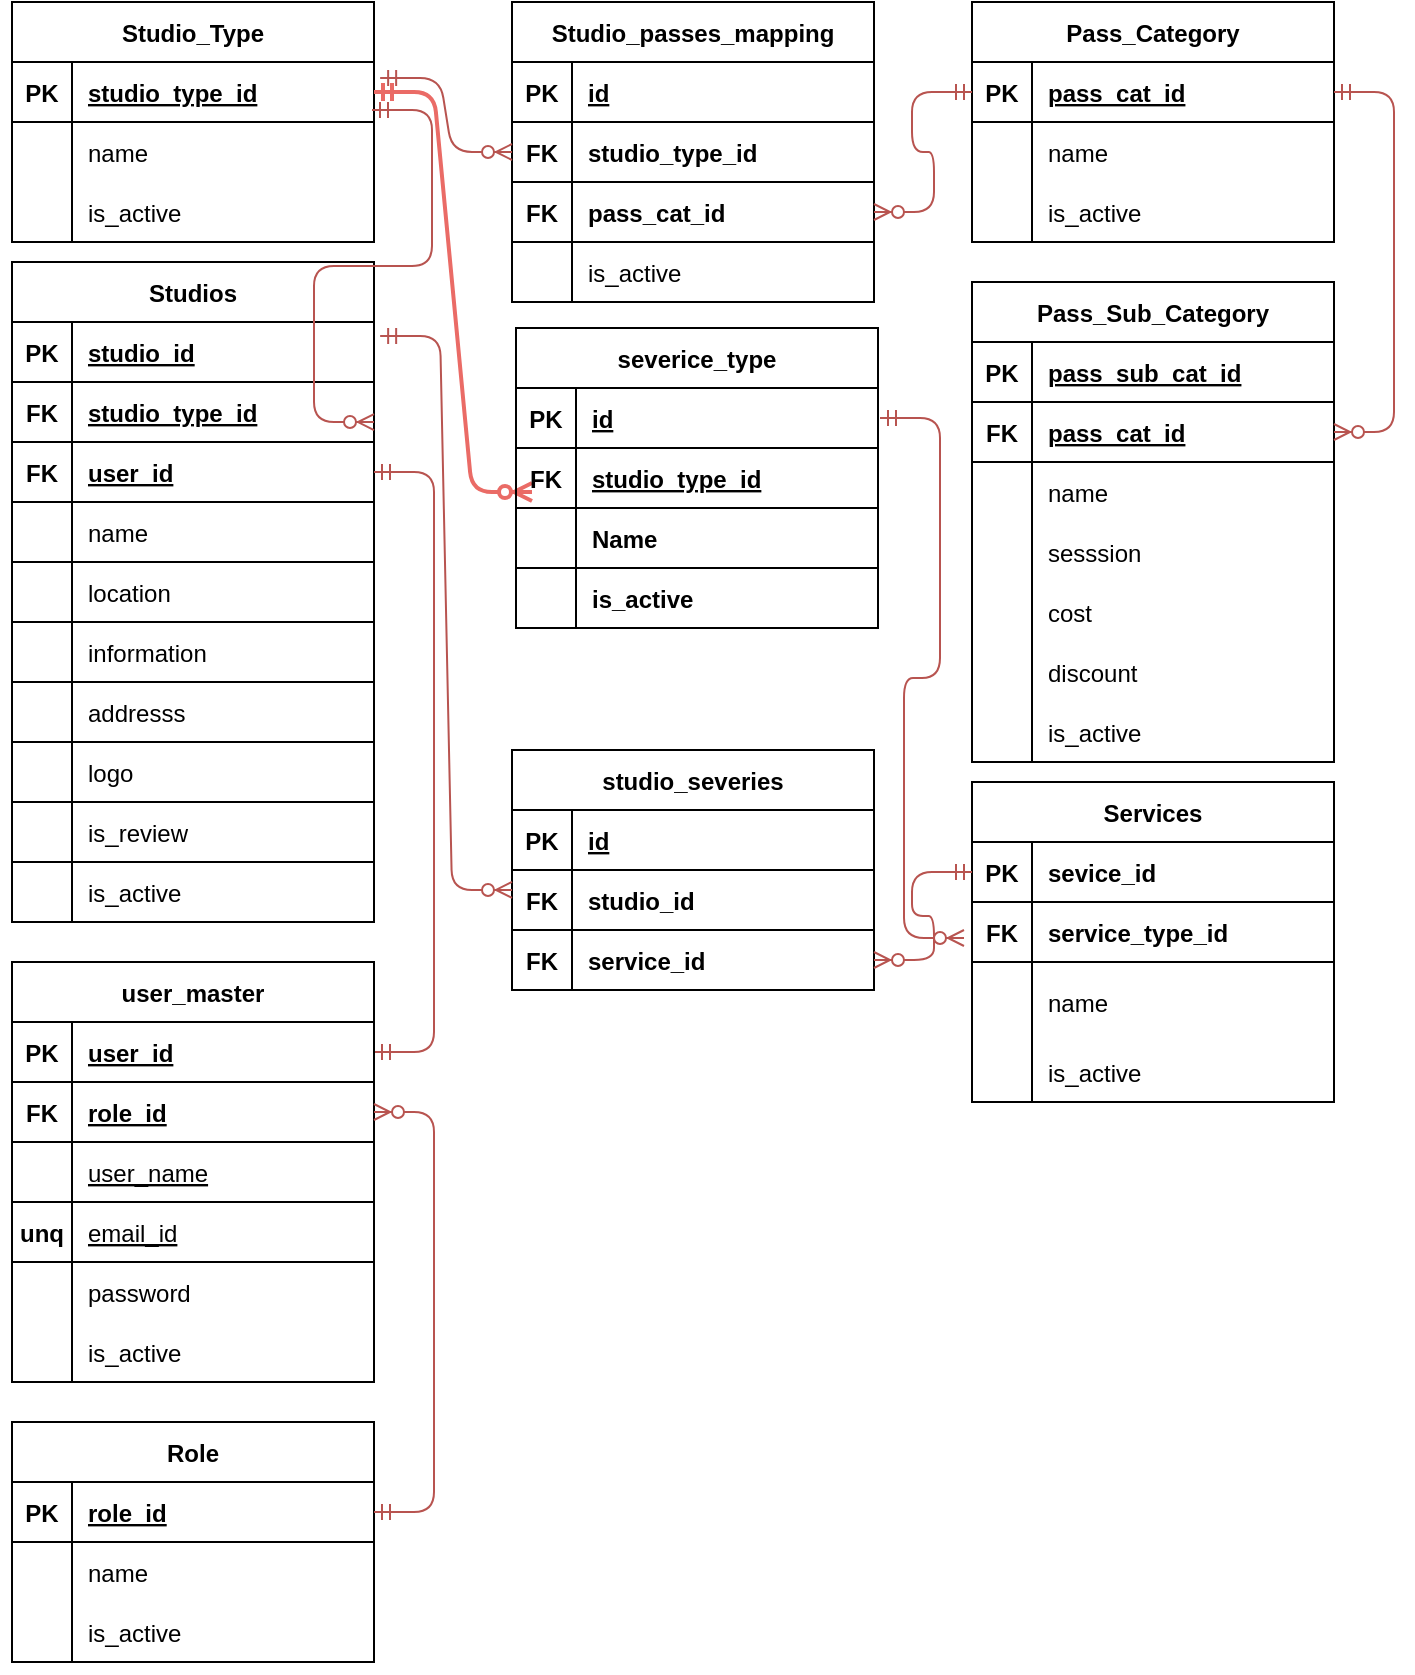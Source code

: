 <mxfile version="14.9.9" type="github">
  <diagram id="nL8ktgV9zuU1H_HYco0x" name="Page-1">
    <mxGraphModel dx="1718" dy="2650" grid="0" gridSize="10" guides="1" tooltips="1" connect="1" arrows="1" fold="1" page="1" pageScale="1" pageWidth="850" pageHeight="1100" math="0" shadow="0">
      <root>
        <mxCell id="0" />
        <mxCell id="1" parent="0" />
        <mxCell id="C_CdFiHfuuK_WF809C5B-1" value="Studio_Type" style="shape=table;startSize=30;container=1;collapsible=1;childLayout=tableLayout;fixedRows=1;rowLines=0;fontStyle=1;align=center;resizeLast=1;strokeWidth=1;" parent="1" vertex="1">
          <mxGeometry x="-250" y="-1703" width="181" height="120" as="geometry" />
        </mxCell>
        <mxCell id="C_CdFiHfuuK_WF809C5B-2" value="" style="shape=partialRectangle;collapsible=0;dropTarget=0;pointerEvents=0;fillColor=none;top=0;left=0;bottom=1;right=0;points=[[0,0.5],[1,0.5]];portConstraint=eastwest;" parent="C_CdFiHfuuK_WF809C5B-1" vertex="1">
          <mxGeometry y="30" width="181" height="30" as="geometry" />
        </mxCell>
        <mxCell id="C_CdFiHfuuK_WF809C5B-3" value="PK" style="shape=partialRectangle;connectable=0;fillColor=none;top=0;left=0;bottom=0;right=0;fontStyle=1;overflow=hidden;" parent="C_CdFiHfuuK_WF809C5B-2" vertex="1">
          <mxGeometry width="30" height="30" as="geometry" />
        </mxCell>
        <mxCell id="C_CdFiHfuuK_WF809C5B-4" value="studio_type_id" style="shape=partialRectangle;connectable=0;fillColor=none;top=0;left=0;bottom=0;right=0;align=left;spacingLeft=6;fontStyle=5;overflow=hidden;" parent="C_CdFiHfuuK_WF809C5B-2" vertex="1">
          <mxGeometry x="30" width="151" height="30" as="geometry" />
        </mxCell>
        <mxCell id="C_CdFiHfuuK_WF809C5B-5" value="" style="shape=partialRectangle;collapsible=0;dropTarget=0;pointerEvents=0;fillColor=none;top=0;left=0;bottom=0;right=0;points=[[0,0.5],[1,0.5]];portConstraint=eastwest;strokeWidth=10;" parent="C_CdFiHfuuK_WF809C5B-1" vertex="1">
          <mxGeometry y="60" width="181" height="30" as="geometry" />
        </mxCell>
        <mxCell id="C_CdFiHfuuK_WF809C5B-6" value="" style="shape=partialRectangle;connectable=0;fillColor=none;top=0;left=0;bottom=0;right=0;editable=1;overflow=hidden;" parent="C_CdFiHfuuK_WF809C5B-5" vertex="1">
          <mxGeometry width="30" height="30" as="geometry" />
        </mxCell>
        <mxCell id="C_CdFiHfuuK_WF809C5B-7" value="name" style="shape=partialRectangle;connectable=0;fillColor=none;top=0;left=0;bottom=0;right=0;align=left;spacingLeft=6;overflow=hidden;" parent="C_CdFiHfuuK_WF809C5B-5" vertex="1">
          <mxGeometry x="30" width="151" height="30" as="geometry" />
        </mxCell>
        <mxCell id="C_CdFiHfuuK_WF809C5B-8" value="" style="shape=partialRectangle;collapsible=0;dropTarget=0;pointerEvents=0;fillColor=none;top=0;left=0;bottom=0;right=0;points=[[0,0.5],[1,0.5]];portConstraint=eastwest;strokeWidth=11;" parent="C_CdFiHfuuK_WF809C5B-1" vertex="1">
          <mxGeometry y="90" width="181" height="30" as="geometry" />
        </mxCell>
        <mxCell id="C_CdFiHfuuK_WF809C5B-9" value="" style="shape=partialRectangle;connectable=0;fillColor=none;top=0;left=0;bottom=0;right=0;editable=1;overflow=hidden;" parent="C_CdFiHfuuK_WF809C5B-8" vertex="1">
          <mxGeometry width="30" height="30" as="geometry" />
        </mxCell>
        <mxCell id="C_CdFiHfuuK_WF809C5B-10" value="is_active" style="shape=partialRectangle;connectable=0;fillColor=none;top=0;left=0;bottom=0;right=0;align=left;spacingLeft=6;overflow=hidden;" parent="C_CdFiHfuuK_WF809C5B-8" vertex="1">
          <mxGeometry x="30" width="151" height="30" as="geometry" />
        </mxCell>
        <mxCell id="C_CdFiHfuuK_WF809C5B-20" value="Pass_Category" style="shape=table;startSize=30;container=1;collapsible=1;childLayout=tableLayout;fixedRows=1;rowLines=0;fontStyle=1;align=center;resizeLast=1;strokeWidth=1;" parent="1" vertex="1">
          <mxGeometry x="230" y="-1703" width="181" height="120" as="geometry" />
        </mxCell>
        <mxCell id="C_CdFiHfuuK_WF809C5B-21" value="" style="shape=partialRectangle;collapsible=0;dropTarget=0;pointerEvents=0;fillColor=none;top=0;left=0;bottom=1;right=0;points=[[0,0.5],[1,0.5]];portConstraint=eastwest;" parent="C_CdFiHfuuK_WF809C5B-20" vertex="1">
          <mxGeometry y="30" width="181" height="30" as="geometry" />
        </mxCell>
        <mxCell id="C_CdFiHfuuK_WF809C5B-22" value="PK" style="shape=partialRectangle;connectable=0;fillColor=none;top=0;left=0;bottom=0;right=0;fontStyle=1;overflow=hidden;" parent="C_CdFiHfuuK_WF809C5B-21" vertex="1">
          <mxGeometry width="30" height="30" as="geometry" />
        </mxCell>
        <mxCell id="C_CdFiHfuuK_WF809C5B-23" value="pass_cat_id" style="shape=partialRectangle;connectable=0;fillColor=none;top=0;left=0;bottom=0;right=0;align=left;spacingLeft=6;fontStyle=5;overflow=hidden;" parent="C_CdFiHfuuK_WF809C5B-21" vertex="1">
          <mxGeometry x="30" width="151" height="30" as="geometry" />
        </mxCell>
        <mxCell id="C_CdFiHfuuK_WF809C5B-24" value="" style="shape=partialRectangle;collapsible=0;dropTarget=0;pointerEvents=0;fillColor=none;top=0;left=0;bottom=0;right=0;points=[[0,0.5],[1,0.5]];portConstraint=eastwest;strokeWidth=10;" parent="C_CdFiHfuuK_WF809C5B-20" vertex="1">
          <mxGeometry y="60" width="181" height="30" as="geometry" />
        </mxCell>
        <mxCell id="C_CdFiHfuuK_WF809C5B-25" value="" style="shape=partialRectangle;connectable=0;fillColor=none;top=0;left=0;bottom=0;right=0;editable=1;overflow=hidden;" parent="C_CdFiHfuuK_WF809C5B-24" vertex="1">
          <mxGeometry width="30" height="30" as="geometry" />
        </mxCell>
        <mxCell id="C_CdFiHfuuK_WF809C5B-26" value="name" style="shape=partialRectangle;connectable=0;fillColor=none;top=0;left=0;bottom=0;right=0;align=left;spacingLeft=6;overflow=hidden;" parent="C_CdFiHfuuK_WF809C5B-24" vertex="1">
          <mxGeometry x="30" width="151" height="30" as="geometry" />
        </mxCell>
        <mxCell id="C_CdFiHfuuK_WF809C5B-27" value="" style="shape=partialRectangle;collapsible=0;dropTarget=0;pointerEvents=0;fillColor=none;top=0;left=0;bottom=0;right=0;points=[[0,0.5],[1,0.5]];portConstraint=eastwest;strokeWidth=11;" parent="C_CdFiHfuuK_WF809C5B-20" vertex="1">
          <mxGeometry y="90" width="181" height="30" as="geometry" />
        </mxCell>
        <mxCell id="C_CdFiHfuuK_WF809C5B-28" value="" style="shape=partialRectangle;connectable=0;fillColor=none;top=0;left=0;bottom=0;right=0;editable=1;overflow=hidden;" parent="C_CdFiHfuuK_WF809C5B-27" vertex="1">
          <mxGeometry width="30" height="30" as="geometry" />
        </mxCell>
        <mxCell id="C_CdFiHfuuK_WF809C5B-29" value="is_active" style="shape=partialRectangle;connectable=0;fillColor=none;top=0;left=0;bottom=0;right=0;align=left;spacingLeft=6;overflow=hidden;" parent="C_CdFiHfuuK_WF809C5B-27" vertex="1">
          <mxGeometry x="30" width="151" height="30" as="geometry" />
        </mxCell>
        <mxCell id="C_CdFiHfuuK_WF809C5B-30" value="Pass_Sub_Category" style="shape=table;startSize=30;container=1;collapsible=1;childLayout=tableLayout;fixedRows=1;rowLines=0;fontStyle=1;align=center;resizeLast=1;strokeWidth=1;" parent="1" vertex="1">
          <mxGeometry x="230" y="-1563" width="181" height="240" as="geometry" />
        </mxCell>
        <mxCell id="C_CdFiHfuuK_WF809C5B-31" value="" style="shape=partialRectangle;collapsible=0;dropTarget=0;pointerEvents=0;fillColor=none;top=0;left=0;bottom=1;right=0;points=[[0,0.5],[1,0.5]];portConstraint=eastwest;" parent="C_CdFiHfuuK_WF809C5B-30" vertex="1">
          <mxGeometry y="30" width="181" height="30" as="geometry" />
        </mxCell>
        <mxCell id="C_CdFiHfuuK_WF809C5B-32" value="PK" style="shape=partialRectangle;connectable=0;fillColor=none;top=0;left=0;bottom=0;right=0;fontStyle=1;overflow=hidden;" parent="C_CdFiHfuuK_WF809C5B-31" vertex="1">
          <mxGeometry width="30" height="30" as="geometry" />
        </mxCell>
        <mxCell id="C_CdFiHfuuK_WF809C5B-33" value="pass_sub_cat_id" style="shape=partialRectangle;connectable=0;fillColor=none;top=0;left=0;bottom=0;right=0;align=left;spacingLeft=6;fontStyle=5;overflow=hidden;" parent="C_CdFiHfuuK_WF809C5B-31" vertex="1">
          <mxGeometry x="30" width="151" height="30" as="geometry" />
        </mxCell>
        <mxCell id="C_CdFiHfuuK_WF809C5B-40" style="shape=partialRectangle;collapsible=0;dropTarget=0;pointerEvents=0;fillColor=none;top=0;left=0;bottom=1;right=0;points=[[0,0.5],[1,0.5]];portConstraint=eastwest;" parent="C_CdFiHfuuK_WF809C5B-30" vertex="1">
          <mxGeometry y="60" width="181" height="30" as="geometry" />
        </mxCell>
        <mxCell id="C_CdFiHfuuK_WF809C5B-41" value="FK" style="shape=partialRectangle;connectable=0;fillColor=none;top=0;left=0;bottom=0;right=0;fontStyle=1;overflow=hidden;" parent="C_CdFiHfuuK_WF809C5B-40" vertex="1">
          <mxGeometry width="30" height="30" as="geometry" />
        </mxCell>
        <mxCell id="C_CdFiHfuuK_WF809C5B-42" value="pass_cat_id" style="shape=partialRectangle;connectable=0;fillColor=none;top=0;left=0;bottom=0;right=0;align=left;spacingLeft=6;fontStyle=5;overflow=hidden;" parent="C_CdFiHfuuK_WF809C5B-40" vertex="1">
          <mxGeometry x="30" width="151" height="30" as="geometry" />
        </mxCell>
        <mxCell id="C_CdFiHfuuK_WF809C5B-34" value="" style="shape=partialRectangle;collapsible=0;dropTarget=0;pointerEvents=0;fillColor=none;top=0;left=0;bottom=0;right=0;points=[[0,0.5],[1,0.5]];portConstraint=eastwest;strokeWidth=10;" parent="C_CdFiHfuuK_WF809C5B-30" vertex="1">
          <mxGeometry y="90" width="181" height="30" as="geometry" />
        </mxCell>
        <mxCell id="C_CdFiHfuuK_WF809C5B-35" value="" style="shape=partialRectangle;connectable=0;fillColor=none;top=0;left=0;bottom=0;right=0;editable=1;overflow=hidden;" parent="C_CdFiHfuuK_WF809C5B-34" vertex="1">
          <mxGeometry width="30" height="30" as="geometry" />
        </mxCell>
        <mxCell id="C_CdFiHfuuK_WF809C5B-36" value="name" style="shape=partialRectangle;connectable=0;fillColor=none;top=0;left=0;bottom=0;right=0;align=left;spacingLeft=6;overflow=hidden;" parent="C_CdFiHfuuK_WF809C5B-34" vertex="1">
          <mxGeometry x="30" width="151" height="30" as="geometry" />
        </mxCell>
        <mxCell id="C_CdFiHfuuK_WF809C5B-46" style="shape=partialRectangle;collapsible=0;dropTarget=0;pointerEvents=0;fillColor=none;top=0;left=0;bottom=0;right=0;points=[[0,0.5],[1,0.5]];portConstraint=eastwest;strokeWidth=10;" parent="C_CdFiHfuuK_WF809C5B-30" vertex="1">
          <mxGeometry y="120" width="181" height="30" as="geometry" />
        </mxCell>
        <mxCell id="C_CdFiHfuuK_WF809C5B-47" style="shape=partialRectangle;connectable=0;fillColor=none;top=0;left=0;bottom=0;right=0;editable=1;overflow=hidden;" parent="C_CdFiHfuuK_WF809C5B-46" vertex="1">
          <mxGeometry width="30" height="30" as="geometry" />
        </mxCell>
        <mxCell id="C_CdFiHfuuK_WF809C5B-48" value="sesssion" style="shape=partialRectangle;connectable=0;fillColor=none;top=0;left=0;bottom=0;right=0;align=left;spacingLeft=6;overflow=hidden;" parent="C_CdFiHfuuK_WF809C5B-46" vertex="1">
          <mxGeometry x="30" width="151" height="30" as="geometry" />
        </mxCell>
        <mxCell id="C_CdFiHfuuK_WF809C5B-43" style="shape=partialRectangle;collapsible=0;dropTarget=0;pointerEvents=0;fillColor=none;top=0;left=0;bottom=0;right=0;points=[[0,0.5],[1,0.5]];portConstraint=eastwest;strokeWidth=10;" parent="C_CdFiHfuuK_WF809C5B-30" vertex="1">
          <mxGeometry y="150" width="181" height="30" as="geometry" />
        </mxCell>
        <mxCell id="C_CdFiHfuuK_WF809C5B-44" style="shape=partialRectangle;connectable=0;fillColor=none;top=0;left=0;bottom=0;right=0;editable=1;overflow=hidden;" parent="C_CdFiHfuuK_WF809C5B-43" vertex="1">
          <mxGeometry width="30" height="30" as="geometry" />
        </mxCell>
        <mxCell id="C_CdFiHfuuK_WF809C5B-45" value="cost" style="shape=partialRectangle;connectable=0;fillColor=none;top=0;left=0;bottom=0;right=0;align=left;spacingLeft=6;overflow=hidden;" parent="C_CdFiHfuuK_WF809C5B-43" vertex="1">
          <mxGeometry x="30" width="151" height="30" as="geometry" />
        </mxCell>
        <mxCell id="C_CdFiHfuuK_WF809C5B-49" style="shape=partialRectangle;collapsible=0;dropTarget=0;pointerEvents=0;fillColor=none;top=0;left=0;bottom=0;right=0;points=[[0,0.5],[1,0.5]];portConstraint=eastwest;strokeWidth=10;" parent="C_CdFiHfuuK_WF809C5B-30" vertex="1">
          <mxGeometry y="180" width="181" height="30" as="geometry" />
        </mxCell>
        <mxCell id="C_CdFiHfuuK_WF809C5B-50" style="shape=partialRectangle;connectable=0;fillColor=none;top=0;left=0;bottom=0;right=0;editable=1;overflow=hidden;" parent="C_CdFiHfuuK_WF809C5B-49" vertex="1">
          <mxGeometry width="30" height="30" as="geometry" />
        </mxCell>
        <mxCell id="C_CdFiHfuuK_WF809C5B-51" value="discount" style="shape=partialRectangle;connectable=0;fillColor=none;top=0;left=0;bottom=0;right=0;align=left;spacingLeft=6;overflow=hidden;" parent="C_CdFiHfuuK_WF809C5B-49" vertex="1">
          <mxGeometry x="30" width="151" height="30" as="geometry" />
        </mxCell>
        <mxCell id="C_CdFiHfuuK_WF809C5B-37" value="" style="shape=partialRectangle;collapsible=0;dropTarget=0;pointerEvents=0;fillColor=none;top=0;left=0;bottom=0;right=0;points=[[0,0.5],[1,0.5]];portConstraint=eastwest;strokeWidth=11;" parent="C_CdFiHfuuK_WF809C5B-30" vertex="1">
          <mxGeometry y="210" width="181" height="30" as="geometry" />
        </mxCell>
        <mxCell id="C_CdFiHfuuK_WF809C5B-38" value="" style="shape=partialRectangle;connectable=0;fillColor=none;top=0;left=0;bottom=0;right=0;editable=1;overflow=hidden;" parent="C_CdFiHfuuK_WF809C5B-37" vertex="1">
          <mxGeometry width="30" height="30" as="geometry" />
        </mxCell>
        <mxCell id="C_CdFiHfuuK_WF809C5B-39" value="is_active" style="shape=partialRectangle;connectable=0;fillColor=none;top=0;left=0;bottom=0;right=0;align=left;spacingLeft=6;overflow=hidden;" parent="C_CdFiHfuuK_WF809C5B-37" vertex="1">
          <mxGeometry x="30" width="151" height="30" as="geometry" />
        </mxCell>
        <mxCell id="C_CdFiHfuuK_WF809C5B-52" value="" style="edgeStyle=entityRelationEdgeStyle;fontSize=12;html=1;endArrow=ERzeroToMany;startArrow=ERmandOne;fillColor=#f8cecc;strokeColor=#b85450;exitX=1;exitY=0.5;exitDx=0;exitDy=0;entryX=1;entryY=0.5;entryDx=0;entryDy=0;" parent="1" source="C_CdFiHfuuK_WF809C5B-21" target="C_CdFiHfuuK_WF809C5B-40" edge="1">
          <mxGeometry width="100" height="100" relative="1" as="geometry">
            <mxPoint x="410" y="-488" as="sourcePoint" />
            <mxPoint x="690" y="-393" as="targetPoint" />
          </mxGeometry>
        </mxCell>
        <mxCell id="C_CdFiHfuuK_WF809C5B-57" value="Studios" style="shape=table;startSize=30;container=1;collapsible=1;childLayout=tableLayout;fixedRows=1;rowLines=0;fontStyle=1;align=center;resizeLast=1;strokeWidth=1;perimeterSpacing=0;" parent="1" vertex="1">
          <mxGeometry x="-250" y="-1573" width="181" height="330" as="geometry" />
        </mxCell>
        <mxCell id="C_CdFiHfuuK_WF809C5B-58" value="" style="shape=partialRectangle;collapsible=0;dropTarget=0;pointerEvents=0;fillColor=none;top=0;left=0;bottom=1;right=0;points=[[0,0.5],[1,0.5]];portConstraint=eastwest;" parent="C_CdFiHfuuK_WF809C5B-57" vertex="1">
          <mxGeometry y="30" width="181" height="30" as="geometry" />
        </mxCell>
        <mxCell id="C_CdFiHfuuK_WF809C5B-59" value="PK" style="shape=partialRectangle;connectable=0;fillColor=none;top=0;left=0;bottom=0;right=0;fontStyle=1;overflow=hidden;" parent="C_CdFiHfuuK_WF809C5B-58" vertex="1">
          <mxGeometry width="30" height="30" as="geometry" />
        </mxCell>
        <mxCell id="C_CdFiHfuuK_WF809C5B-60" value="studio_id" style="shape=partialRectangle;connectable=0;fillColor=none;top=0;left=0;bottom=0;right=0;align=left;spacingLeft=6;fontStyle=5;overflow=hidden;" parent="C_CdFiHfuuK_WF809C5B-58" vertex="1">
          <mxGeometry x="30" width="151" height="30" as="geometry" />
        </mxCell>
        <mxCell id="C_CdFiHfuuK_WF809C5B-73" style="shape=partialRectangle;collapsible=0;dropTarget=0;pointerEvents=0;fillColor=none;top=0;left=0;bottom=1;right=0;points=[[0,0.5],[1,0.5]];portConstraint=eastwest;" parent="C_CdFiHfuuK_WF809C5B-57" vertex="1">
          <mxGeometry y="60" width="181" height="30" as="geometry" />
        </mxCell>
        <mxCell id="C_CdFiHfuuK_WF809C5B-74" value="FK" style="shape=partialRectangle;connectable=0;fillColor=none;top=0;left=0;bottom=0;right=0;fontStyle=1;overflow=hidden;" parent="C_CdFiHfuuK_WF809C5B-73" vertex="1">
          <mxGeometry width="30" height="30" as="geometry" />
        </mxCell>
        <mxCell id="C_CdFiHfuuK_WF809C5B-75" value="studio_type_id" style="shape=partialRectangle;connectable=0;fillColor=none;top=0;left=0;bottom=0;right=0;align=left;spacingLeft=6;fontStyle=5;overflow=hidden;" parent="C_CdFiHfuuK_WF809C5B-73" vertex="1">
          <mxGeometry x="30" width="151" height="30" as="geometry" />
        </mxCell>
        <mxCell id="C_CdFiHfuuK_WF809C5B-70" style="shape=partialRectangle;collapsible=0;dropTarget=0;pointerEvents=0;fillColor=none;top=0;left=0;bottom=1;right=0;points=[[0,0.5],[1,0.5]];portConstraint=eastwest;" parent="C_CdFiHfuuK_WF809C5B-57" vertex="1">
          <mxGeometry y="90" width="181" height="30" as="geometry" />
        </mxCell>
        <mxCell id="C_CdFiHfuuK_WF809C5B-71" value="FK" style="shape=partialRectangle;connectable=0;fillColor=none;top=0;left=0;bottom=0;right=0;fontStyle=1;overflow=hidden;" parent="C_CdFiHfuuK_WF809C5B-70" vertex="1">
          <mxGeometry width="30" height="30" as="geometry" />
        </mxCell>
        <mxCell id="C_CdFiHfuuK_WF809C5B-72" value="user_id" style="shape=partialRectangle;connectable=0;fillColor=none;top=0;left=0;bottom=0;right=0;align=left;spacingLeft=6;fontStyle=5;overflow=hidden;" parent="C_CdFiHfuuK_WF809C5B-70" vertex="1">
          <mxGeometry x="30" width="151" height="30" as="geometry" />
        </mxCell>
        <mxCell id="u4YXkt8dIdVdWwFaIPzx-60" style="shape=partialRectangle;collapsible=0;dropTarget=0;pointerEvents=0;fillColor=none;top=0;left=0;bottom=1;right=0;points=[[0,0.5],[1,0.5]];portConstraint=eastwest;" parent="C_CdFiHfuuK_WF809C5B-57" vertex="1">
          <mxGeometry y="120" width="181" height="30" as="geometry" />
        </mxCell>
        <mxCell id="u4YXkt8dIdVdWwFaIPzx-61" style="shape=partialRectangle;connectable=0;fillColor=none;top=0;left=0;bottom=0;right=0;fontStyle=1;overflow=hidden;" parent="u4YXkt8dIdVdWwFaIPzx-60" vertex="1">
          <mxGeometry width="30" height="30" as="geometry" />
        </mxCell>
        <mxCell id="u4YXkt8dIdVdWwFaIPzx-62" value="name" style="shape=partialRectangle;connectable=0;fillColor=none;top=0;left=0;bottom=0;right=0;align=left;spacingLeft=6;fontStyle=0;overflow=hidden;" parent="u4YXkt8dIdVdWwFaIPzx-60" vertex="1">
          <mxGeometry x="30" width="151" height="30" as="geometry" />
        </mxCell>
        <mxCell id="u4YXkt8dIdVdWwFaIPzx-63" style="shape=partialRectangle;collapsible=0;dropTarget=0;pointerEvents=0;fillColor=none;top=0;left=0;bottom=1;right=0;points=[[0,0.5],[1,0.5]];portConstraint=eastwest;" parent="C_CdFiHfuuK_WF809C5B-57" vertex="1">
          <mxGeometry y="150" width="181" height="30" as="geometry" />
        </mxCell>
        <mxCell id="u4YXkt8dIdVdWwFaIPzx-64" style="shape=partialRectangle;connectable=0;fillColor=none;top=0;left=0;bottom=0;right=0;fontStyle=1;overflow=hidden;" parent="u4YXkt8dIdVdWwFaIPzx-63" vertex="1">
          <mxGeometry width="30" height="30" as="geometry" />
        </mxCell>
        <mxCell id="u4YXkt8dIdVdWwFaIPzx-65" value="location" style="shape=partialRectangle;connectable=0;fillColor=none;top=0;left=0;bottom=0;right=0;align=left;spacingLeft=6;fontStyle=0;overflow=hidden;" parent="u4YXkt8dIdVdWwFaIPzx-63" vertex="1">
          <mxGeometry x="30" width="151" height="30" as="geometry" />
        </mxCell>
        <mxCell id="C_CdFiHfuuK_WF809C5B-67" style="shape=partialRectangle;collapsible=0;dropTarget=0;pointerEvents=0;fillColor=none;top=0;left=0;bottom=1;right=0;points=[[0,0.5],[1,0.5]];portConstraint=eastwest;" parent="C_CdFiHfuuK_WF809C5B-57" vertex="1">
          <mxGeometry y="180" width="181" height="30" as="geometry" />
        </mxCell>
        <mxCell id="C_CdFiHfuuK_WF809C5B-68" style="shape=partialRectangle;connectable=0;fillColor=none;top=0;left=0;bottom=0;right=0;fontStyle=1;overflow=hidden;" parent="C_CdFiHfuuK_WF809C5B-67" vertex="1">
          <mxGeometry width="30" height="30" as="geometry" />
        </mxCell>
        <mxCell id="C_CdFiHfuuK_WF809C5B-69" value="information" style="shape=partialRectangle;connectable=0;fillColor=none;top=0;left=0;bottom=0;right=0;align=left;spacingLeft=6;fontStyle=0;overflow=hidden;strokeWidth=1;" parent="C_CdFiHfuuK_WF809C5B-67" vertex="1">
          <mxGeometry x="30" width="151" height="30" as="geometry" />
        </mxCell>
        <mxCell id="u4YXkt8dIdVdWwFaIPzx-72" style="shape=partialRectangle;collapsible=0;dropTarget=0;pointerEvents=0;fillColor=none;top=0;left=0;bottom=1;right=0;points=[[0,0.5],[1,0.5]];portConstraint=eastwest;" parent="C_CdFiHfuuK_WF809C5B-57" vertex="1">
          <mxGeometry y="210" width="181" height="30" as="geometry" />
        </mxCell>
        <mxCell id="u4YXkt8dIdVdWwFaIPzx-73" style="shape=partialRectangle;connectable=0;fillColor=none;top=0;left=0;bottom=0;right=0;fontStyle=1;overflow=hidden;" parent="u4YXkt8dIdVdWwFaIPzx-72" vertex="1">
          <mxGeometry width="30" height="30" as="geometry" />
        </mxCell>
        <mxCell id="u4YXkt8dIdVdWwFaIPzx-74" value="addresss" style="shape=partialRectangle;connectable=0;fillColor=none;top=0;left=0;bottom=0;right=0;align=left;spacingLeft=6;fontStyle=0;overflow=hidden;strokeWidth=1;" parent="u4YXkt8dIdVdWwFaIPzx-72" vertex="1">
          <mxGeometry x="30" width="151" height="30" as="geometry" />
        </mxCell>
        <mxCell id="u4YXkt8dIdVdWwFaIPzx-69" style="shape=partialRectangle;collapsible=0;dropTarget=0;pointerEvents=0;fillColor=none;top=0;left=0;bottom=1;right=0;points=[[0,0.5],[1,0.5]];portConstraint=eastwest;" parent="C_CdFiHfuuK_WF809C5B-57" vertex="1">
          <mxGeometry y="240" width="181" height="30" as="geometry" />
        </mxCell>
        <mxCell id="u4YXkt8dIdVdWwFaIPzx-70" style="shape=partialRectangle;connectable=0;fillColor=none;top=0;left=0;bottom=0;right=0;fontStyle=1;overflow=hidden;" parent="u4YXkt8dIdVdWwFaIPzx-69" vertex="1">
          <mxGeometry width="30" height="30" as="geometry" />
        </mxCell>
        <mxCell id="u4YXkt8dIdVdWwFaIPzx-71" value="logo" style="shape=partialRectangle;connectable=0;fillColor=none;top=0;left=0;bottom=0;right=0;align=left;spacingLeft=6;fontStyle=0;overflow=hidden;strokeWidth=1;" parent="u4YXkt8dIdVdWwFaIPzx-69" vertex="1">
          <mxGeometry x="30" width="151" height="30" as="geometry" />
        </mxCell>
        <mxCell id="u4YXkt8dIdVdWwFaIPzx-66" style="shape=partialRectangle;collapsible=0;dropTarget=0;pointerEvents=0;fillColor=none;top=0;left=0;bottom=1;right=0;points=[[0,0.5],[1,0.5]];portConstraint=eastwest;" parent="C_CdFiHfuuK_WF809C5B-57" vertex="1">
          <mxGeometry y="270" width="181" height="30" as="geometry" />
        </mxCell>
        <mxCell id="u4YXkt8dIdVdWwFaIPzx-67" style="shape=partialRectangle;connectable=0;fillColor=none;top=0;left=0;bottom=0;right=0;fontStyle=1;overflow=hidden;" parent="u4YXkt8dIdVdWwFaIPzx-66" vertex="1">
          <mxGeometry width="30" height="30" as="geometry" />
        </mxCell>
        <mxCell id="u4YXkt8dIdVdWwFaIPzx-68" value="is_review" style="shape=partialRectangle;connectable=0;fillColor=none;top=0;left=0;bottom=0;right=0;align=left;spacingLeft=6;fontStyle=0;overflow=hidden;strokeWidth=1;" parent="u4YXkt8dIdVdWwFaIPzx-66" vertex="1">
          <mxGeometry x="30" width="151" height="30" as="geometry" />
        </mxCell>
        <mxCell id="C_CdFiHfuuK_WF809C5B-64" value="" style="shape=partialRectangle;collapsible=0;dropTarget=0;pointerEvents=0;fillColor=none;top=0;left=0;bottom=0;right=0;points=[[0,0.5],[1,0.5]];portConstraint=eastwest;strokeWidth=11;" parent="C_CdFiHfuuK_WF809C5B-57" vertex="1">
          <mxGeometry y="300" width="181" height="30" as="geometry" />
        </mxCell>
        <mxCell id="C_CdFiHfuuK_WF809C5B-65" value="" style="shape=partialRectangle;connectable=0;fillColor=none;top=0;left=0;bottom=0;right=0;editable=1;overflow=hidden;" parent="C_CdFiHfuuK_WF809C5B-64" vertex="1">
          <mxGeometry width="30" height="30" as="geometry" />
        </mxCell>
        <mxCell id="C_CdFiHfuuK_WF809C5B-66" value="is_active" style="shape=partialRectangle;connectable=0;fillColor=none;top=0;left=0;bottom=0;right=0;align=left;spacingLeft=6;overflow=hidden;" parent="C_CdFiHfuuK_WF809C5B-64" vertex="1">
          <mxGeometry x="30" width="151" height="30" as="geometry" />
        </mxCell>
        <mxCell id="C_CdFiHfuuK_WF809C5B-76" value="" style="edgeStyle=entityRelationEdgeStyle;fontSize=12;html=1;endArrow=ERzeroToMany;startArrow=ERmandOne;fillColor=#f8cecc;strokeColor=#b85450;entryX=1;entryY=0.667;entryDx=0;entryDy=0;entryPerimeter=0;" parent="1" target="C_CdFiHfuuK_WF809C5B-73" edge="1">
          <mxGeometry width="100" height="100" relative="1" as="geometry">
            <mxPoint x="-70" y="-1649" as="sourcePoint" />
            <mxPoint x="190" y="-343" as="targetPoint" />
          </mxGeometry>
        </mxCell>
        <mxCell id="u4YXkt8dIdVdWwFaIPzx-28" value="" style="edgeStyle=entityRelationEdgeStyle;fontSize=12;html=1;endArrow=ERmandOne;startArrow=ERmandOne;exitX=1;exitY=0.5;exitDx=0;exitDy=0;exitPerimeter=0;fillColor=#f8cecc;strokeColor=#b85450;" parent="1" source="u4YXkt8dIdVdWwFaIPzx-30" target="C_CdFiHfuuK_WF809C5B-70" edge="1">
          <mxGeometry width="100" height="100" relative="1" as="geometry">
            <mxPoint x="-70" y="-1278" as="sourcePoint" />
            <mxPoint x="-30" y="-1473" as="targetPoint" />
          </mxGeometry>
        </mxCell>
        <mxCell id="u4YXkt8dIdVdWwFaIPzx-29" value="user_master" style="shape=table;startSize=30;container=1;collapsible=1;childLayout=tableLayout;fixedRows=1;rowLines=0;fontStyle=1;align=center;resizeLast=1;strokeWidth=1;perimeterSpacing=0;" parent="1" vertex="1">
          <mxGeometry x="-250" y="-1223" width="181" height="210" as="geometry" />
        </mxCell>
        <mxCell id="u4YXkt8dIdVdWwFaIPzx-30" value="" style="shape=partialRectangle;collapsible=0;dropTarget=0;pointerEvents=0;fillColor=none;top=0;left=0;bottom=1;right=0;points=[[0,0.5],[1,0.5]];portConstraint=eastwest;" parent="u4YXkt8dIdVdWwFaIPzx-29" vertex="1">
          <mxGeometry y="30" width="181" height="30" as="geometry" />
        </mxCell>
        <mxCell id="u4YXkt8dIdVdWwFaIPzx-31" value="PK" style="shape=partialRectangle;connectable=0;fillColor=none;top=0;left=0;bottom=0;right=0;fontStyle=1;overflow=hidden;" parent="u4YXkt8dIdVdWwFaIPzx-30" vertex="1">
          <mxGeometry width="30" height="30" as="geometry" />
        </mxCell>
        <mxCell id="u4YXkt8dIdVdWwFaIPzx-32" value="user_id" style="shape=partialRectangle;connectable=0;fillColor=none;top=0;left=0;bottom=0;right=0;align=left;spacingLeft=6;fontStyle=5;overflow=hidden;" parent="u4YXkt8dIdVdWwFaIPzx-30" vertex="1">
          <mxGeometry x="30" width="151" height="30" as="geometry" />
        </mxCell>
        <mxCell id="u4YXkt8dIdVdWwFaIPzx-33" style="shape=partialRectangle;collapsible=0;dropTarget=0;pointerEvents=0;fillColor=none;top=0;left=0;bottom=1;right=0;points=[[0,0.5],[1,0.5]];portConstraint=eastwest;" parent="u4YXkt8dIdVdWwFaIPzx-29" vertex="1">
          <mxGeometry y="60" width="181" height="30" as="geometry" />
        </mxCell>
        <mxCell id="u4YXkt8dIdVdWwFaIPzx-34" value="FK" style="shape=partialRectangle;connectable=0;fillColor=none;top=0;left=0;bottom=0;right=0;fontStyle=1;overflow=hidden;" parent="u4YXkt8dIdVdWwFaIPzx-33" vertex="1">
          <mxGeometry width="30" height="30" as="geometry" />
        </mxCell>
        <mxCell id="u4YXkt8dIdVdWwFaIPzx-35" value="role_id" style="shape=partialRectangle;connectable=0;fillColor=none;top=0;left=0;bottom=0;right=0;align=left;spacingLeft=6;fontStyle=5;overflow=hidden;" parent="u4YXkt8dIdVdWwFaIPzx-33" vertex="1">
          <mxGeometry x="30" width="151" height="30" as="geometry" />
        </mxCell>
        <mxCell id="u4YXkt8dIdVdWwFaIPzx-36" style="shape=partialRectangle;collapsible=0;dropTarget=0;pointerEvents=0;fillColor=none;top=0;left=0;bottom=1;right=0;points=[[0,0.5],[1,0.5]];portConstraint=eastwest;" parent="u4YXkt8dIdVdWwFaIPzx-29" vertex="1">
          <mxGeometry y="90" width="181" height="30" as="geometry" />
        </mxCell>
        <mxCell id="u4YXkt8dIdVdWwFaIPzx-37" value="" style="shape=partialRectangle;connectable=0;fillColor=none;top=0;left=0;bottom=0;right=0;fontStyle=1;overflow=hidden;" parent="u4YXkt8dIdVdWwFaIPzx-36" vertex="1">
          <mxGeometry width="30" height="30" as="geometry" />
        </mxCell>
        <mxCell id="u4YXkt8dIdVdWwFaIPzx-38" value="user_name" style="shape=partialRectangle;connectable=0;fillColor=none;top=0;left=0;bottom=0;right=0;align=left;spacingLeft=6;fontStyle=4;overflow=hidden;" parent="u4YXkt8dIdVdWwFaIPzx-36" vertex="1">
          <mxGeometry x="30" width="151" height="30" as="geometry" />
        </mxCell>
        <mxCell id="u4YXkt8dIdVdWwFaIPzx-39" style="shape=partialRectangle;collapsible=0;dropTarget=0;pointerEvents=0;fillColor=none;top=0;left=0;bottom=1;right=0;points=[[0,0.5],[1,0.5]];portConstraint=eastwest;" parent="u4YXkt8dIdVdWwFaIPzx-29" vertex="1">
          <mxGeometry y="120" width="181" height="30" as="geometry" />
        </mxCell>
        <mxCell id="u4YXkt8dIdVdWwFaIPzx-40" value="unq" style="shape=partialRectangle;connectable=0;fillColor=none;top=0;left=0;bottom=0;right=0;fontStyle=1;overflow=hidden;" parent="u4YXkt8dIdVdWwFaIPzx-39" vertex="1">
          <mxGeometry width="30" height="30" as="geometry" />
        </mxCell>
        <mxCell id="u4YXkt8dIdVdWwFaIPzx-41" value="email_id" style="shape=partialRectangle;connectable=0;fillColor=none;top=0;left=0;bottom=0;right=0;align=left;spacingLeft=6;fontStyle=4;overflow=hidden;strokeWidth=1;" parent="u4YXkt8dIdVdWwFaIPzx-39" vertex="1">
          <mxGeometry x="30" width="151" height="30" as="geometry" />
        </mxCell>
        <mxCell id="u4YXkt8dIdVdWwFaIPzx-42" value="" style="shape=partialRectangle;collapsible=0;dropTarget=0;pointerEvents=0;fillColor=none;top=0;left=0;bottom=0;right=0;points=[[0,0.5],[1,0.5]];portConstraint=eastwest;strokeWidth=10;" parent="u4YXkt8dIdVdWwFaIPzx-29" vertex="1">
          <mxGeometry y="150" width="181" height="30" as="geometry" />
        </mxCell>
        <mxCell id="u4YXkt8dIdVdWwFaIPzx-43" value="" style="shape=partialRectangle;connectable=0;fillColor=none;top=0;left=0;bottom=0;right=0;editable=1;overflow=hidden;" parent="u4YXkt8dIdVdWwFaIPzx-42" vertex="1">
          <mxGeometry width="30" height="30" as="geometry" />
        </mxCell>
        <mxCell id="u4YXkt8dIdVdWwFaIPzx-44" value="password" style="shape=partialRectangle;connectable=0;fillColor=none;top=0;left=0;bottom=0;right=0;align=left;spacingLeft=6;overflow=hidden;" parent="u4YXkt8dIdVdWwFaIPzx-42" vertex="1">
          <mxGeometry x="30" width="151" height="30" as="geometry" />
        </mxCell>
        <mxCell id="u4YXkt8dIdVdWwFaIPzx-45" value="" style="shape=partialRectangle;collapsible=0;dropTarget=0;pointerEvents=0;fillColor=none;top=0;left=0;bottom=0;right=0;points=[[0,0.5],[1,0.5]];portConstraint=eastwest;strokeWidth=11;" parent="u4YXkt8dIdVdWwFaIPzx-29" vertex="1">
          <mxGeometry y="180" width="181" height="30" as="geometry" />
        </mxCell>
        <mxCell id="u4YXkt8dIdVdWwFaIPzx-46" value="" style="shape=partialRectangle;connectable=0;fillColor=none;top=0;left=0;bottom=0;right=0;editable=1;overflow=hidden;" parent="u4YXkt8dIdVdWwFaIPzx-45" vertex="1">
          <mxGeometry width="30" height="30" as="geometry" />
        </mxCell>
        <mxCell id="u4YXkt8dIdVdWwFaIPzx-47" value="is_active" style="shape=partialRectangle;connectable=0;fillColor=none;top=0;left=0;bottom=0;right=0;align=left;spacingLeft=6;overflow=hidden;" parent="u4YXkt8dIdVdWwFaIPzx-45" vertex="1">
          <mxGeometry x="30" width="151" height="30" as="geometry" />
        </mxCell>
        <mxCell id="u4YXkt8dIdVdWwFaIPzx-75" value="Role" style="shape=table;startSize=30;container=1;collapsible=1;childLayout=tableLayout;fixedRows=1;rowLines=0;fontStyle=1;align=center;resizeLast=1;strokeWidth=1;" parent="1" vertex="1">
          <mxGeometry x="-250" y="-993" width="181" height="120" as="geometry" />
        </mxCell>
        <mxCell id="u4YXkt8dIdVdWwFaIPzx-76" value="" style="shape=partialRectangle;collapsible=0;dropTarget=0;pointerEvents=0;fillColor=none;top=0;left=0;bottom=1;right=0;points=[[0,0.5],[1,0.5]];portConstraint=eastwest;" parent="u4YXkt8dIdVdWwFaIPzx-75" vertex="1">
          <mxGeometry y="30" width="181" height="30" as="geometry" />
        </mxCell>
        <mxCell id="u4YXkt8dIdVdWwFaIPzx-77" value="PK" style="shape=partialRectangle;connectable=0;fillColor=none;top=0;left=0;bottom=0;right=0;fontStyle=1;overflow=hidden;" parent="u4YXkt8dIdVdWwFaIPzx-76" vertex="1">
          <mxGeometry width="30" height="30" as="geometry" />
        </mxCell>
        <mxCell id="u4YXkt8dIdVdWwFaIPzx-78" value="role_id" style="shape=partialRectangle;connectable=0;fillColor=none;top=0;left=0;bottom=0;right=0;align=left;spacingLeft=6;fontStyle=5;overflow=hidden;" parent="u4YXkt8dIdVdWwFaIPzx-76" vertex="1">
          <mxGeometry x="30" width="151" height="30" as="geometry" />
        </mxCell>
        <mxCell id="u4YXkt8dIdVdWwFaIPzx-79" value="" style="shape=partialRectangle;collapsible=0;dropTarget=0;pointerEvents=0;fillColor=none;top=0;left=0;bottom=0;right=0;points=[[0,0.5],[1,0.5]];portConstraint=eastwest;strokeWidth=10;" parent="u4YXkt8dIdVdWwFaIPzx-75" vertex="1">
          <mxGeometry y="60" width="181" height="30" as="geometry" />
        </mxCell>
        <mxCell id="u4YXkt8dIdVdWwFaIPzx-80" value="" style="shape=partialRectangle;connectable=0;fillColor=none;top=0;left=0;bottom=0;right=0;editable=1;overflow=hidden;" parent="u4YXkt8dIdVdWwFaIPzx-79" vertex="1">
          <mxGeometry width="30" height="30" as="geometry" />
        </mxCell>
        <mxCell id="u4YXkt8dIdVdWwFaIPzx-81" value="name" style="shape=partialRectangle;connectable=0;fillColor=none;top=0;left=0;bottom=0;right=0;align=left;spacingLeft=6;overflow=hidden;" parent="u4YXkt8dIdVdWwFaIPzx-79" vertex="1">
          <mxGeometry x="30" width="151" height="30" as="geometry" />
        </mxCell>
        <mxCell id="u4YXkt8dIdVdWwFaIPzx-82" value="" style="shape=partialRectangle;collapsible=0;dropTarget=0;pointerEvents=0;fillColor=none;top=0;left=0;bottom=0;right=0;points=[[0,0.5],[1,0.5]];portConstraint=eastwest;strokeWidth=11;" parent="u4YXkt8dIdVdWwFaIPzx-75" vertex="1">
          <mxGeometry y="90" width="181" height="30" as="geometry" />
        </mxCell>
        <mxCell id="u4YXkt8dIdVdWwFaIPzx-83" value="" style="shape=partialRectangle;connectable=0;fillColor=none;top=0;left=0;bottom=0;right=0;editable=1;overflow=hidden;" parent="u4YXkt8dIdVdWwFaIPzx-82" vertex="1">
          <mxGeometry width="30" height="30" as="geometry" />
        </mxCell>
        <mxCell id="u4YXkt8dIdVdWwFaIPzx-84" value="is_active" style="shape=partialRectangle;connectable=0;fillColor=none;top=0;left=0;bottom=0;right=0;align=left;spacingLeft=6;overflow=hidden;" parent="u4YXkt8dIdVdWwFaIPzx-82" vertex="1">
          <mxGeometry x="30" width="151" height="30" as="geometry" />
        </mxCell>
        <mxCell id="u4YXkt8dIdVdWwFaIPzx-86" value="" style="edgeStyle=entityRelationEdgeStyle;fontSize=12;html=1;endArrow=ERzeroToMany;startArrow=ERmandOne;fillColor=#f8cecc;strokeColor=#b85450;exitX=1;exitY=0.5;exitDx=0;exitDy=0;entryX=1;entryY=0.5;entryDx=0;entryDy=0;" parent="1" source="u4YXkt8dIdVdWwFaIPzx-76" target="u4YXkt8dIdVdWwFaIPzx-33" edge="1">
          <mxGeometry width="100" height="100" relative="1" as="geometry">
            <mxPoint x="-30" y="-943" as="sourcePoint" />
            <mxPoint x="-30" y="-1033" as="targetPoint" />
          </mxGeometry>
        </mxCell>
        <mxCell id="u4YXkt8dIdVdWwFaIPzx-87" value="studio_severies" style="shape=table;startSize=30;container=1;collapsible=1;childLayout=tableLayout;fixedRows=1;rowLines=0;fontStyle=1;align=center;resizeLast=1;strokeWidth=1;" parent="1" vertex="1">
          <mxGeometry y="-1329" width="181" height="120" as="geometry" />
        </mxCell>
        <mxCell id="u4YXkt8dIdVdWwFaIPzx-88" value="" style="shape=partialRectangle;collapsible=0;dropTarget=0;pointerEvents=0;fillColor=none;top=0;left=0;bottom=1;right=0;points=[[0,0.5],[1,0.5]];portConstraint=eastwest;" parent="u4YXkt8dIdVdWwFaIPzx-87" vertex="1">
          <mxGeometry y="30" width="181" height="30" as="geometry" />
        </mxCell>
        <mxCell id="u4YXkt8dIdVdWwFaIPzx-89" value="PK" style="shape=partialRectangle;connectable=0;fillColor=none;top=0;left=0;bottom=0;right=0;fontStyle=1;overflow=hidden;" parent="u4YXkt8dIdVdWwFaIPzx-88" vertex="1">
          <mxGeometry width="30" height="30" as="geometry" />
        </mxCell>
        <mxCell id="u4YXkt8dIdVdWwFaIPzx-90" value="id" style="shape=partialRectangle;connectable=0;fillColor=none;top=0;left=0;bottom=0;right=0;align=left;spacingLeft=6;fontStyle=5;overflow=hidden;" parent="u4YXkt8dIdVdWwFaIPzx-88" vertex="1">
          <mxGeometry x="30" width="151" height="30" as="geometry" />
        </mxCell>
        <mxCell id="u4YXkt8dIdVdWwFaIPzx-125" style="shape=partialRectangle;collapsible=0;dropTarget=0;pointerEvents=0;fillColor=none;top=0;left=0;bottom=1;right=0;points=[[0,0.5],[1,0.5]];portConstraint=eastwest;" parent="u4YXkt8dIdVdWwFaIPzx-87" vertex="1">
          <mxGeometry y="60" width="181" height="30" as="geometry" />
        </mxCell>
        <mxCell id="u4YXkt8dIdVdWwFaIPzx-126" value="FK" style="shape=partialRectangle;connectable=0;fillColor=none;top=0;left=0;bottom=0;right=0;fontStyle=1;overflow=hidden;" parent="u4YXkt8dIdVdWwFaIPzx-125" vertex="1">
          <mxGeometry width="30" height="30" as="geometry" />
        </mxCell>
        <mxCell id="u4YXkt8dIdVdWwFaIPzx-127" value="studio_id" style="shape=partialRectangle;connectable=0;fillColor=none;top=0;left=0;bottom=0;right=0;align=left;spacingLeft=6;fontStyle=1;overflow=hidden;" parent="u4YXkt8dIdVdWwFaIPzx-125" vertex="1">
          <mxGeometry x="30" width="151" height="30" as="geometry" />
        </mxCell>
        <mxCell id="u4YXkt8dIdVdWwFaIPzx-91" style="shape=partialRectangle;collapsible=0;dropTarget=0;pointerEvents=0;fillColor=none;top=0;left=0;bottom=1;right=0;points=[[0,0.5],[1,0.5]];portConstraint=eastwest;" parent="u4YXkt8dIdVdWwFaIPzx-87" vertex="1">
          <mxGeometry y="90" width="181" height="30" as="geometry" />
        </mxCell>
        <mxCell id="u4YXkt8dIdVdWwFaIPzx-92" value="FK" style="shape=partialRectangle;connectable=0;fillColor=none;top=0;left=0;bottom=0;right=0;fontStyle=1;overflow=hidden;" parent="u4YXkt8dIdVdWwFaIPzx-91" vertex="1">
          <mxGeometry width="30" height="30" as="geometry" />
        </mxCell>
        <mxCell id="u4YXkt8dIdVdWwFaIPzx-93" value="service_id" style="shape=partialRectangle;connectable=0;fillColor=none;top=0;left=0;bottom=0;right=0;align=left;spacingLeft=6;fontStyle=1;overflow=hidden;" parent="u4YXkt8dIdVdWwFaIPzx-91" vertex="1">
          <mxGeometry x="30" width="151" height="30" as="geometry" />
        </mxCell>
        <mxCell id="u4YXkt8dIdVdWwFaIPzx-109" value="Studio_passes_mapping" style="shape=table;startSize=30;container=1;collapsible=1;childLayout=tableLayout;fixedRows=1;rowLines=0;fontStyle=1;align=center;resizeLast=1;strokeWidth=1;" parent="1" vertex="1">
          <mxGeometry y="-1703" width="181" height="150" as="geometry" />
        </mxCell>
        <mxCell id="u4YXkt8dIdVdWwFaIPzx-110" value="" style="shape=partialRectangle;collapsible=0;dropTarget=0;pointerEvents=0;fillColor=none;top=0;left=0;bottom=1;right=0;points=[[0,0.5],[1,0.5]];portConstraint=eastwest;" parent="u4YXkt8dIdVdWwFaIPzx-109" vertex="1">
          <mxGeometry y="30" width="181" height="30" as="geometry" />
        </mxCell>
        <mxCell id="u4YXkt8dIdVdWwFaIPzx-111" value="PK" style="shape=partialRectangle;connectable=0;fillColor=none;top=0;left=0;bottom=0;right=0;fontStyle=1;overflow=hidden;" parent="u4YXkt8dIdVdWwFaIPzx-110" vertex="1">
          <mxGeometry width="30" height="30" as="geometry" />
        </mxCell>
        <mxCell id="u4YXkt8dIdVdWwFaIPzx-112" value="id" style="shape=partialRectangle;connectable=0;fillColor=none;top=0;left=0;bottom=0;right=0;align=left;spacingLeft=6;fontStyle=5;overflow=hidden;" parent="u4YXkt8dIdVdWwFaIPzx-110" vertex="1">
          <mxGeometry x="30" width="151" height="30" as="geometry" />
        </mxCell>
        <mxCell id="u4YXkt8dIdVdWwFaIPzx-113" value="" style="shape=partialRectangle;collapsible=0;dropTarget=0;pointerEvents=0;fillColor=none;top=0;left=0;bottom=1;right=0;points=[[0,0.5],[1,0.5]];portConstraint=eastwest;strokeWidth=1;labelBorderColor=#000000;whiteSpace=wrap;verticalAlign=middle;strokeOpacity=100;" parent="u4YXkt8dIdVdWwFaIPzx-109" vertex="1">
          <mxGeometry y="60" width="181" height="30" as="geometry" />
        </mxCell>
        <mxCell id="u4YXkt8dIdVdWwFaIPzx-114" value="FK" style="shape=partialRectangle;connectable=0;fillColor=none;top=0;left=0;bottom=0;right=0;editable=1;overflow=hidden;fontStyle=1" parent="u4YXkt8dIdVdWwFaIPzx-113" vertex="1">
          <mxGeometry width="30" height="30" as="geometry" />
        </mxCell>
        <mxCell id="u4YXkt8dIdVdWwFaIPzx-115" value="studio_type_id" style="shape=partialRectangle;connectable=0;fillColor=none;top=0;left=0;bottom=0;right=0;align=left;spacingLeft=6;overflow=hidden;fontStyle=1" parent="u4YXkt8dIdVdWwFaIPzx-113" vertex="1">
          <mxGeometry x="30" width="151" height="30" as="geometry" />
        </mxCell>
        <mxCell id="u4YXkt8dIdVdWwFaIPzx-116" value="" style="shape=partialRectangle;collapsible=0;dropTarget=0;pointerEvents=0;fillColor=none;top=0;left=0;bottom=1;right=0;points=[[0,0.5],[1,0.5]];portConstraint=eastwest;strokeWidth=1;" parent="u4YXkt8dIdVdWwFaIPzx-109" vertex="1">
          <mxGeometry y="90" width="181" height="30" as="geometry" />
        </mxCell>
        <mxCell id="u4YXkt8dIdVdWwFaIPzx-117" value="FK" style="shape=partialRectangle;connectable=0;fillColor=none;top=0;left=0;bottom=0;right=0;editable=1;overflow=hidden;fontStyle=1" parent="u4YXkt8dIdVdWwFaIPzx-116" vertex="1">
          <mxGeometry width="30" height="30" as="geometry" />
        </mxCell>
        <mxCell id="u4YXkt8dIdVdWwFaIPzx-118" value="pass_cat_id" style="shape=partialRectangle;connectable=0;fillColor=none;top=0;left=0;bottom=0;right=0;align=left;spacingLeft=6;overflow=hidden;fontStyle=1" parent="u4YXkt8dIdVdWwFaIPzx-116" vertex="1">
          <mxGeometry x="30" width="151" height="30" as="geometry" />
        </mxCell>
        <mxCell id="u4YXkt8dIdVdWwFaIPzx-119" style="shape=partialRectangle;collapsible=0;dropTarget=0;pointerEvents=0;fillColor=none;top=0;left=0;bottom=0;right=0;points=[[0,0.5],[1,0.5]];portConstraint=eastwest;strokeWidth=11;" parent="u4YXkt8dIdVdWwFaIPzx-109" vertex="1">
          <mxGeometry y="120" width="181" height="30" as="geometry" />
        </mxCell>
        <mxCell id="u4YXkt8dIdVdWwFaIPzx-120" style="shape=partialRectangle;connectable=0;fillColor=none;top=0;left=0;bottom=0;right=0;editable=1;overflow=hidden;" parent="u4YXkt8dIdVdWwFaIPzx-119" vertex="1">
          <mxGeometry width="30" height="30" as="geometry" />
        </mxCell>
        <mxCell id="u4YXkt8dIdVdWwFaIPzx-121" value="is_active" style="shape=partialRectangle;connectable=0;fillColor=none;top=0;left=0;bottom=0;right=0;align=left;spacingLeft=6;overflow=hidden;" parent="u4YXkt8dIdVdWwFaIPzx-119" vertex="1">
          <mxGeometry x="30" width="151" height="30" as="geometry" />
        </mxCell>
        <mxCell id="u4YXkt8dIdVdWwFaIPzx-122" value="" style="edgeStyle=entityRelationEdgeStyle;fontSize=12;html=1;endArrow=ERzeroToMany;startArrow=ERmandOne;fillColor=#f8cecc;strokeColor=#b85450;entryX=0;entryY=0.5;entryDx=0;entryDy=0;exitX=1.017;exitY=0.267;exitDx=0;exitDy=0;exitPerimeter=0;" parent="1" source="C_CdFiHfuuK_WF809C5B-2" target="u4YXkt8dIdVdWwFaIPzx-113" edge="1">
          <mxGeometry width="100" height="100" relative="1" as="geometry">
            <mxPoint x="-60" y="-1671" as="sourcePoint" />
            <mxPoint x="-40" y="-1557.99" as="targetPoint" />
          </mxGeometry>
        </mxCell>
        <mxCell id="u4YXkt8dIdVdWwFaIPzx-123" value="" style="edgeStyle=entityRelationEdgeStyle;fontSize=12;html=1;endArrow=ERzeroToMany;startArrow=ERmandOne;fillColor=#f8cecc;strokeColor=#b85450;exitX=0;exitY=0.5;exitDx=0;exitDy=0;" parent="1" source="C_CdFiHfuuK_WF809C5B-21" target="u4YXkt8dIdVdWwFaIPzx-116" edge="1">
          <mxGeometry width="100" height="100" relative="1" as="geometry">
            <mxPoint x="220" y="-1693" as="sourcePoint" />
            <mxPoint x="210" y="-1703" as="targetPoint" />
          </mxGeometry>
        </mxCell>
        <mxCell id="u4YXkt8dIdVdWwFaIPzx-128" value="" style="edgeStyle=entityRelationEdgeStyle;fontSize=12;html=1;endArrow=ERzeroToMany;startArrow=ERmandOne;fillColor=#f8cecc;strokeColor=#b85450;entryX=0;entryY=0.333;entryDx=0;entryDy=0;entryPerimeter=0;exitX=1.017;exitY=0.233;exitDx=0;exitDy=0;exitPerimeter=0;strokeWidth=1;" parent="1" source="C_CdFiHfuuK_WF809C5B-58" target="u4YXkt8dIdVdWwFaIPzx-125" edge="1">
          <mxGeometry width="100" height="100" relative="1" as="geometry">
            <mxPoint x="-60" y="-1533" as="sourcePoint" />
            <mxPoint x="-10" y="-1376.99" as="targetPoint" />
          </mxGeometry>
        </mxCell>
        <mxCell id="u4YXkt8dIdVdWwFaIPzx-129" value="Services" style="shape=table;startSize=30;container=1;collapsible=1;childLayout=tableLayout;fixedRows=1;rowLines=0;fontStyle=1;align=center;resizeLast=1;strokeWidth=1;" parent="1" vertex="1">
          <mxGeometry x="230" y="-1313" width="181" height="160" as="geometry" />
        </mxCell>
        <mxCell id="u4YXkt8dIdVdWwFaIPzx-130" value="" style="shape=partialRectangle;collapsible=0;dropTarget=0;pointerEvents=0;fillColor=none;top=0;left=0;bottom=1;right=0;points=[[0,0.5],[1,0.5]];portConstraint=eastwest;" parent="u4YXkt8dIdVdWwFaIPzx-129" vertex="1">
          <mxGeometry y="30" width="181" height="30" as="geometry" />
        </mxCell>
        <mxCell id="u4YXkt8dIdVdWwFaIPzx-131" value="PK" style="shape=partialRectangle;connectable=0;fillColor=none;top=0;left=0;bottom=0;right=0;fontStyle=1;overflow=hidden;" parent="u4YXkt8dIdVdWwFaIPzx-130" vertex="1">
          <mxGeometry width="30" height="30" as="geometry" />
        </mxCell>
        <mxCell id="u4YXkt8dIdVdWwFaIPzx-132" value="sevice_id" style="shape=partialRectangle;connectable=0;fillColor=none;top=0;left=0;bottom=0;right=0;align=left;spacingLeft=6;fontStyle=1;overflow=hidden;" parent="u4YXkt8dIdVdWwFaIPzx-130" vertex="1">
          <mxGeometry x="30" width="151" height="30" as="geometry" />
        </mxCell>
        <mxCell id="UfZo-TvrVXLiCiqALnVR-5" style="shape=partialRectangle;collapsible=0;dropTarget=0;pointerEvents=0;fillColor=none;top=0;left=0;bottom=1;right=0;points=[[0,0.5],[1,0.5]];portConstraint=eastwest;" vertex="1" parent="u4YXkt8dIdVdWwFaIPzx-129">
          <mxGeometry y="60" width="181" height="30" as="geometry" />
        </mxCell>
        <mxCell id="UfZo-TvrVXLiCiqALnVR-6" value="FK" style="shape=partialRectangle;connectable=0;fillColor=none;top=0;left=0;bottom=0;right=0;fontStyle=1;overflow=hidden;" vertex="1" parent="UfZo-TvrVXLiCiqALnVR-5">
          <mxGeometry width="30" height="30" as="geometry" />
        </mxCell>
        <mxCell id="UfZo-TvrVXLiCiqALnVR-7" value="service_type_id" style="shape=partialRectangle;connectable=0;fillColor=none;top=0;left=0;bottom=0;right=0;align=left;spacingLeft=6;fontStyle=1;overflow=hidden;" vertex="1" parent="UfZo-TvrVXLiCiqALnVR-5">
          <mxGeometry x="30" width="151" height="30" as="geometry" />
        </mxCell>
        <mxCell id="u4YXkt8dIdVdWwFaIPzx-133" value="" style="shape=partialRectangle;collapsible=0;dropTarget=0;pointerEvents=0;fillColor=none;top=0;left=0;bottom=0;right=0;points=[[0,0.5],[1,0.5]];portConstraint=eastwest;strokeWidth=10;" parent="u4YXkt8dIdVdWwFaIPzx-129" vertex="1">
          <mxGeometry y="90" width="181" height="40" as="geometry" />
        </mxCell>
        <mxCell id="u4YXkt8dIdVdWwFaIPzx-134" value="" style="shape=partialRectangle;connectable=0;fillColor=none;top=0;left=0;bottom=0;right=0;editable=1;overflow=hidden;" parent="u4YXkt8dIdVdWwFaIPzx-133" vertex="1">
          <mxGeometry width="30" height="40" as="geometry" />
        </mxCell>
        <mxCell id="u4YXkt8dIdVdWwFaIPzx-135" value="name" style="shape=partialRectangle;connectable=0;fillColor=none;top=0;left=0;bottom=0;right=0;align=left;spacingLeft=6;overflow=hidden;" parent="u4YXkt8dIdVdWwFaIPzx-133" vertex="1">
          <mxGeometry x="30" width="151" height="40" as="geometry" />
        </mxCell>
        <mxCell id="u4YXkt8dIdVdWwFaIPzx-136" value="" style="shape=partialRectangle;collapsible=0;dropTarget=0;pointerEvents=0;fillColor=none;top=0;left=0;bottom=0;right=0;points=[[0,0.5],[1,0.5]];portConstraint=eastwest;strokeWidth=11;" parent="u4YXkt8dIdVdWwFaIPzx-129" vertex="1">
          <mxGeometry y="130" width="181" height="30" as="geometry" />
        </mxCell>
        <mxCell id="u4YXkt8dIdVdWwFaIPzx-137" value="" style="shape=partialRectangle;connectable=0;fillColor=none;top=0;left=0;bottom=0;right=0;editable=1;overflow=hidden;" parent="u4YXkt8dIdVdWwFaIPzx-136" vertex="1">
          <mxGeometry width="30" height="30" as="geometry" />
        </mxCell>
        <mxCell id="u4YXkt8dIdVdWwFaIPzx-138" value="is_active" style="shape=partialRectangle;connectable=0;fillColor=none;top=0;left=0;bottom=0;right=0;align=left;spacingLeft=6;overflow=hidden;" parent="u4YXkt8dIdVdWwFaIPzx-136" vertex="1">
          <mxGeometry x="30" width="151" height="30" as="geometry" />
        </mxCell>
        <mxCell id="u4YXkt8dIdVdWwFaIPzx-139" value="" style="edgeStyle=entityRelationEdgeStyle;fontSize=12;html=1;endArrow=ERzeroToMany;startArrow=ERmandOne;fontColor=none;fillColor=#f8cecc;strokeColor=#b85450;" parent="1" source="u4YXkt8dIdVdWwFaIPzx-130" target="u4YXkt8dIdVdWwFaIPzx-91" edge="1">
          <mxGeometry width="100" height="100" relative="1" as="geometry">
            <mxPoint x="170" y="-1263" as="sourcePoint" />
            <mxPoint x="200" y="-1423" as="targetPoint" />
          </mxGeometry>
        </mxCell>
        <mxCell id="UfZo-TvrVXLiCiqALnVR-4" value="" style="edgeStyle=entityRelationEdgeStyle;fontSize=12;html=1;endArrow=ERzeroToMany;startArrow=ERmandOne;fillColor=#f8cecc;exitX=1;exitY=0.5;exitDx=0;exitDy=0;strokeWidth=2;strokeColor=#EA6B66;" edge="1" parent="1" source="C_CdFiHfuuK_WF809C5B-2">
          <mxGeometry width="100" height="100" relative="1" as="geometry">
            <mxPoint x="-20" y="-1563" as="sourcePoint" />
            <mxPoint x="10" y="-1458" as="targetPoint" />
          </mxGeometry>
        </mxCell>
        <mxCell id="UfZo-TvrVXLiCiqALnVR-8" value="severice_type" style="shape=table;startSize=30;container=1;collapsible=1;childLayout=tableLayout;fixedRows=1;rowLines=0;fontStyle=1;align=center;resizeLast=1;strokeWidth=1;" vertex="1" parent="1">
          <mxGeometry x="2" y="-1540" width="181" height="150" as="geometry" />
        </mxCell>
        <mxCell id="UfZo-TvrVXLiCiqALnVR-9" value="" style="shape=partialRectangle;collapsible=0;dropTarget=0;pointerEvents=0;fillColor=none;top=0;left=0;bottom=1;right=0;points=[[0,0.5],[1,0.5]];portConstraint=eastwest;" vertex="1" parent="UfZo-TvrVXLiCiqALnVR-8">
          <mxGeometry y="30" width="181" height="30" as="geometry" />
        </mxCell>
        <mxCell id="UfZo-TvrVXLiCiqALnVR-10" value="PK" style="shape=partialRectangle;connectable=0;fillColor=none;top=0;left=0;bottom=0;right=0;fontStyle=1;overflow=hidden;" vertex="1" parent="UfZo-TvrVXLiCiqALnVR-9">
          <mxGeometry width="30" height="30" as="geometry" />
        </mxCell>
        <mxCell id="UfZo-TvrVXLiCiqALnVR-11" value="id" style="shape=partialRectangle;connectable=0;fillColor=none;top=0;left=0;bottom=0;right=0;align=left;spacingLeft=6;fontStyle=5;overflow=hidden;" vertex="1" parent="UfZo-TvrVXLiCiqALnVR-9">
          <mxGeometry x="30" width="151" height="30" as="geometry" />
        </mxCell>
        <mxCell id="UfZo-TvrVXLiCiqALnVR-18" style="shape=partialRectangle;collapsible=0;dropTarget=0;pointerEvents=0;fillColor=none;top=0;left=0;bottom=1;right=0;points=[[0,0.5],[1,0.5]];portConstraint=eastwest;" vertex="1" parent="UfZo-TvrVXLiCiqALnVR-8">
          <mxGeometry y="60" width="181" height="30" as="geometry" />
        </mxCell>
        <mxCell id="UfZo-TvrVXLiCiqALnVR-19" value="FK" style="shape=partialRectangle;connectable=0;fillColor=none;top=0;left=0;bottom=0;right=0;fontStyle=1;overflow=hidden;" vertex="1" parent="UfZo-TvrVXLiCiqALnVR-18">
          <mxGeometry width="30" height="30" as="geometry" />
        </mxCell>
        <mxCell id="UfZo-TvrVXLiCiqALnVR-20" value="studio_type_id" style="shape=partialRectangle;connectable=0;fillColor=none;top=0;left=0;bottom=0;right=0;align=left;spacingLeft=6;fontStyle=5;overflow=hidden;" vertex="1" parent="UfZo-TvrVXLiCiqALnVR-18">
          <mxGeometry x="30" width="151" height="30" as="geometry" />
        </mxCell>
        <mxCell id="UfZo-TvrVXLiCiqALnVR-12" style="shape=partialRectangle;collapsible=0;dropTarget=0;pointerEvents=0;fillColor=none;top=0;left=0;bottom=1;right=0;points=[[0,0.5],[1,0.5]];portConstraint=eastwest;" vertex="1" parent="UfZo-TvrVXLiCiqALnVR-8">
          <mxGeometry y="90" width="181" height="30" as="geometry" />
        </mxCell>
        <mxCell id="UfZo-TvrVXLiCiqALnVR-13" value="" style="shape=partialRectangle;connectable=0;fillColor=none;top=0;left=0;bottom=0;right=0;fontStyle=1;overflow=hidden;" vertex="1" parent="UfZo-TvrVXLiCiqALnVR-12">
          <mxGeometry width="30" height="30" as="geometry" />
        </mxCell>
        <mxCell id="UfZo-TvrVXLiCiqALnVR-14" value="Name" style="shape=partialRectangle;connectable=0;fillColor=none;top=0;left=0;bottom=0;right=0;align=left;spacingLeft=6;fontStyle=1;overflow=hidden;" vertex="1" parent="UfZo-TvrVXLiCiqALnVR-12">
          <mxGeometry x="30" width="151" height="30" as="geometry" />
        </mxCell>
        <mxCell id="UfZo-TvrVXLiCiqALnVR-15" style="shape=partialRectangle;collapsible=0;dropTarget=0;pointerEvents=0;fillColor=none;top=0;left=0;bottom=1;right=0;points=[[0,0.5],[1,0.5]];portConstraint=eastwest;" vertex="1" parent="UfZo-TvrVXLiCiqALnVR-8">
          <mxGeometry y="120" width="181" height="30" as="geometry" />
        </mxCell>
        <mxCell id="UfZo-TvrVXLiCiqALnVR-16" value="" style="shape=partialRectangle;connectable=0;fillColor=none;top=0;left=0;bottom=0;right=0;fontStyle=1;overflow=hidden;" vertex="1" parent="UfZo-TvrVXLiCiqALnVR-15">
          <mxGeometry width="30" height="30" as="geometry" />
        </mxCell>
        <mxCell id="UfZo-TvrVXLiCiqALnVR-17" value="is_active" style="shape=partialRectangle;connectable=0;fillColor=none;top=0;left=0;bottom=0;right=0;align=left;spacingLeft=6;fontStyle=1;overflow=hidden;" vertex="1" parent="UfZo-TvrVXLiCiqALnVR-15">
          <mxGeometry x="30" width="151" height="30" as="geometry" />
        </mxCell>
        <mxCell id="UfZo-TvrVXLiCiqALnVR-21" value="" style="edgeStyle=entityRelationEdgeStyle;fontSize=12;html=1;endArrow=ERzeroToMany;startArrow=ERmandOne;fillColor=#f8cecc;strokeColor=#b85450;exitX=1;exitY=0.5;exitDx=0;exitDy=0;" edge="1" parent="1">
          <mxGeometry width="100" height="100" relative="1" as="geometry">
            <mxPoint x="184" y="-1495" as="sourcePoint" />
            <mxPoint x="226" y="-1235" as="targetPoint" />
          </mxGeometry>
        </mxCell>
      </root>
    </mxGraphModel>
  </diagram>
</mxfile>
